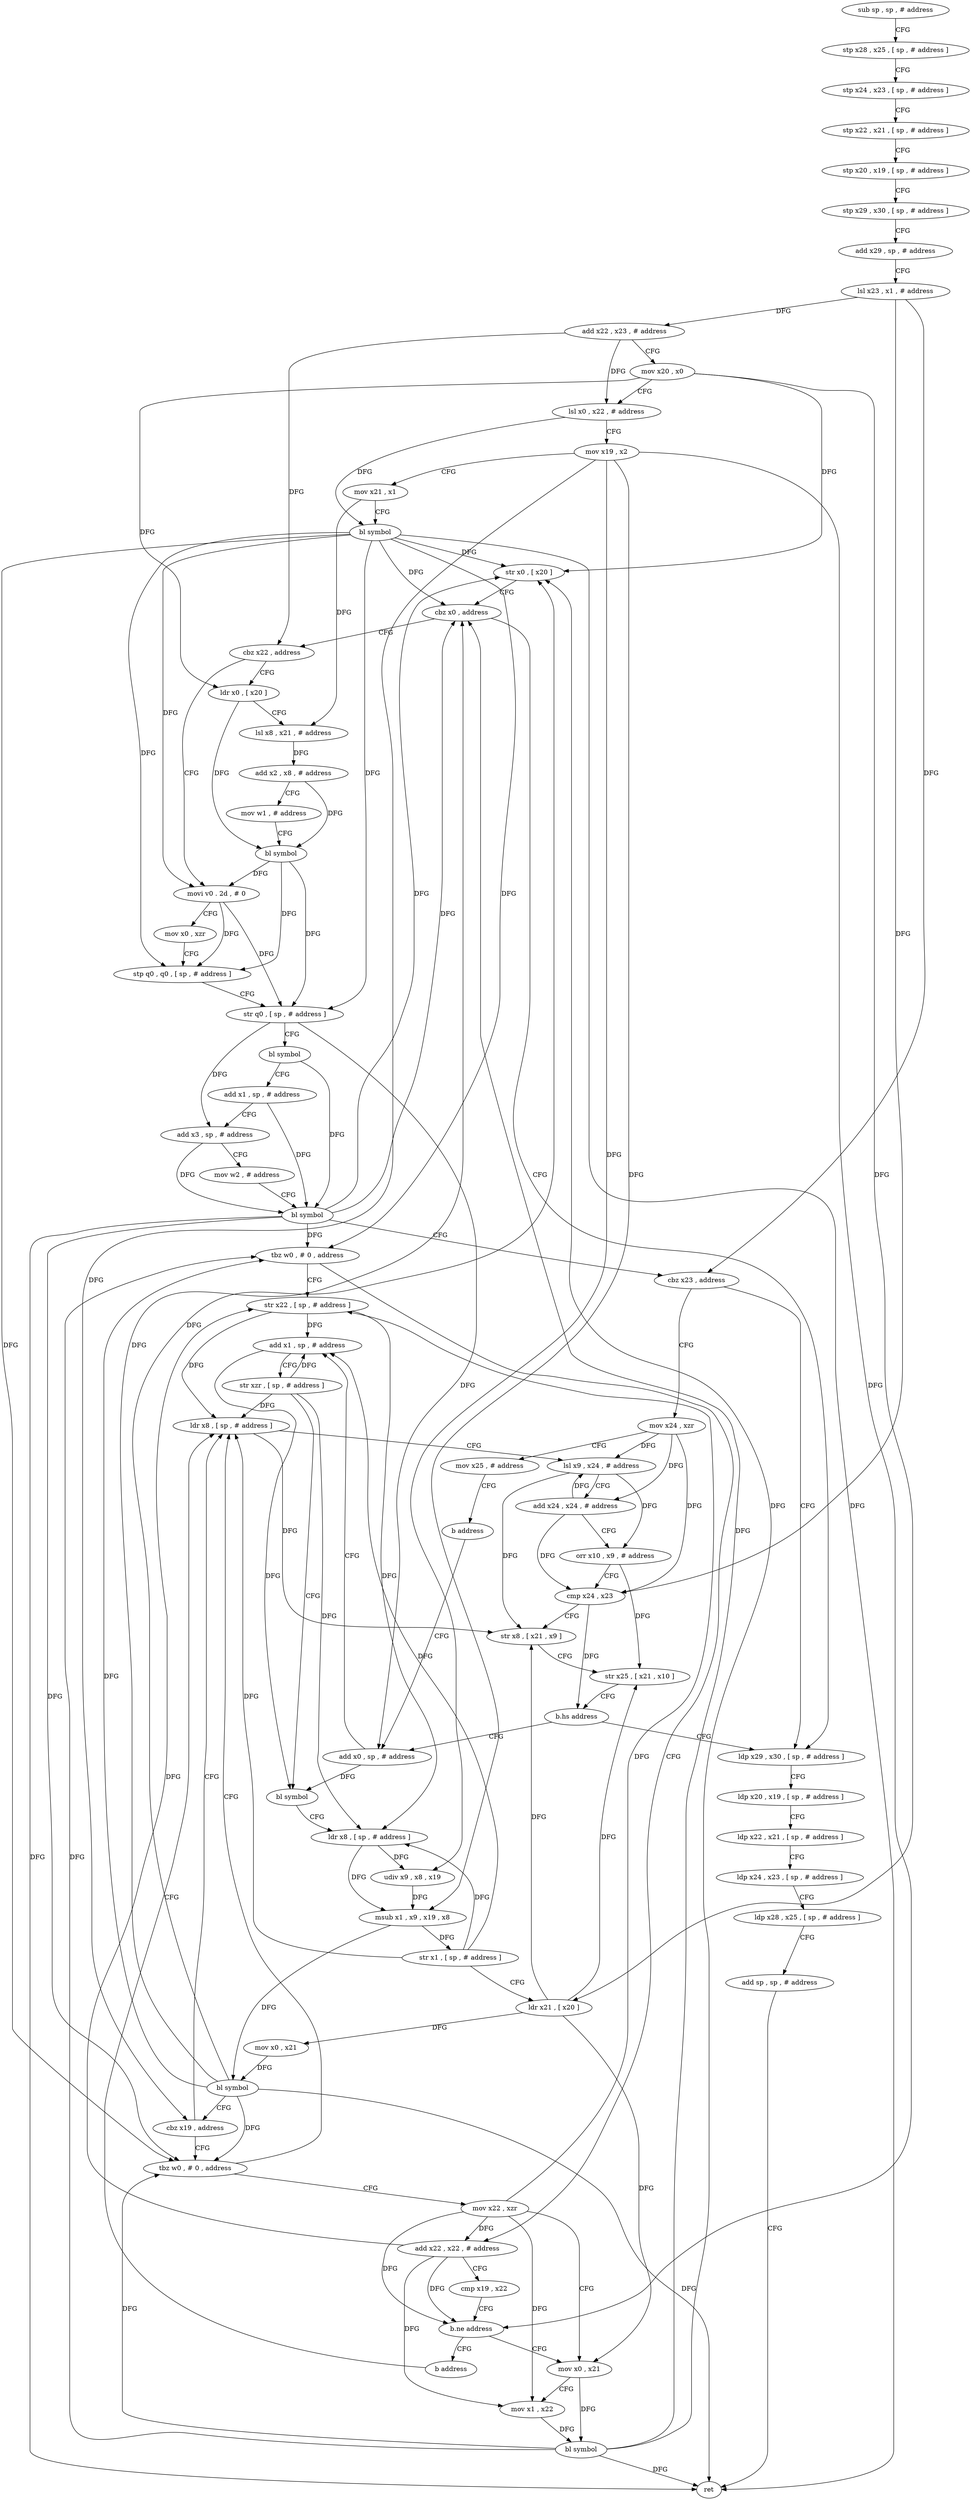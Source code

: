 digraph "func" {
"88872" [label = "sub sp , sp , # address" ]
"88876" [label = "stp x28 , x25 , [ sp , # address ]" ]
"88880" [label = "stp x24 , x23 , [ sp , # address ]" ]
"88884" [label = "stp x22 , x21 , [ sp , # address ]" ]
"88888" [label = "stp x20 , x19 , [ sp , # address ]" ]
"88892" [label = "stp x29 , x30 , [ sp , # address ]" ]
"88896" [label = "add x29 , sp , # address" ]
"88900" [label = "lsl x23 , x1 , # address" ]
"88904" [label = "add x22 , x23 , # address" ]
"88908" [label = "mov x20 , x0" ]
"88912" [label = "lsl x0 , x22 , # address" ]
"88916" [label = "mov x19 , x2" ]
"88920" [label = "mov x21 , x1" ]
"88924" [label = "bl symbol" ]
"88928" [label = "str x0 , [ x20 ]" ]
"88932" [label = "cbz x0 , address" ]
"89136" [label = "ldp x29 , x30 , [ sp , # address ]" ]
"88936" [label = "cbz x22 , address" ]
"89140" [label = "ldp x20 , x19 , [ sp , # address ]" ]
"89144" [label = "ldp x22 , x21 , [ sp , # address ]" ]
"89148" [label = "ldp x24 , x23 , [ sp , # address ]" ]
"89152" [label = "ldp x28 , x25 , [ sp , # address ]" ]
"89156" [label = "add sp , sp , # address" ]
"89160" [label = "ret" ]
"88960" [label = "movi v0 . 2d , # 0" ]
"88940" [label = "ldr x0 , [ x20 ]" ]
"88964" [label = "mov x0 , xzr" ]
"88968" [label = "stp q0 , q0 , [ sp , # address ]" ]
"88972" [label = "str q0 , [ sp , # address ]" ]
"88976" [label = "bl symbol" ]
"88980" [label = "add x1 , sp , # address" ]
"88984" [label = "add x3 , sp , # address" ]
"88988" [label = "mov w2 , # address" ]
"88992" [label = "bl symbol" ]
"88996" [label = "cbz x23 , address" ]
"89000" [label = "mov x24 , xzr" ]
"88944" [label = "lsl x8 , x21 , # address" ]
"88948" [label = "add x2 , x8 , # address" ]
"88952" [label = "mov w1 , # address" ]
"88956" [label = "bl symbol" ]
"89004" [label = "mov x25 , # address" ]
"89008" [label = "b address" ]
"89048" [label = "add x0 , sp , # address" ]
"89052" [label = "add x1 , sp , # address" ]
"89056" [label = "str xzr , [ sp , # address ]" ]
"89060" [label = "bl symbol" ]
"89064" [label = "ldr x8 , [ sp , # address ]" ]
"89068" [label = "udiv x9 , x8 , x19" ]
"89072" [label = "msub x1 , x9 , x19 , x8" ]
"89076" [label = "str x1 , [ sp , # address ]" ]
"89080" [label = "ldr x21 , [ x20 ]" ]
"89084" [label = "mov x0 , x21" ]
"89088" [label = "bl symbol" ]
"89092" [label = "cbz x19 , address" ]
"89016" [label = "ldr x8 , [ sp , # address ]" ]
"89096" [label = "tbz w0 , # 0 , address" ]
"89020" [label = "lsl x9 , x24 , # address" ]
"89024" [label = "add x24 , x24 , # address" ]
"89028" [label = "orr x10 , x9 , # address" ]
"89032" [label = "cmp x24 , x23" ]
"89036" [label = "str x8 , [ x21 , x9 ]" ]
"89040" [label = "str x25 , [ x21 , x10 ]" ]
"89044" [label = "b.hs address" ]
"89100" [label = "mov x22 , xzr" ]
"89104" [label = "mov x0 , x21" ]
"89012" [label = "str x22 , [ sp , # address ]" ]
"89120" [label = "add x22 , x22 , # address" ]
"89124" [label = "cmp x19 , x22" ]
"89128" [label = "b.ne address" ]
"89132" [label = "b address" ]
"89108" [label = "mov x1 , x22" ]
"89112" [label = "bl symbol" ]
"89116" [label = "tbz w0 , # 0 , address" ]
"88872" -> "88876" [ label = "CFG" ]
"88876" -> "88880" [ label = "CFG" ]
"88880" -> "88884" [ label = "CFG" ]
"88884" -> "88888" [ label = "CFG" ]
"88888" -> "88892" [ label = "CFG" ]
"88892" -> "88896" [ label = "CFG" ]
"88896" -> "88900" [ label = "CFG" ]
"88900" -> "88904" [ label = "DFG" ]
"88900" -> "88996" [ label = "DFG" ]
"88900" -> "89032" [ label = "DFG" ]
"88904" -> "88908" [ label = "CFG" ]
"88904" -> "88912" [ label = "DFG" ]
"88904" -> "88936" [ label = "DFG" ]
"88908" -> "88912" [ label = "CFG" ]
"88908" -> "88928" [ label = "DFG" ]
"88908" -> "88940" [ label = "DFG" ]
"88908" -> "89080" [ label = "DFG" ]
"88912" -> "88916" [ label = "CFG" ]
"88912" -> "88924" [ label = "DFG" ]
"88916" -> "88920" [ label = "CFG" ]
"88916" -> "89068" [ label = "DFG" ]
"88916" -> "89072" [ label = "DFG" ]
"88916" -> "89092" [ label = "DFG" ]
"88916" -> "89128" [ label = "DFG" ]
"88920" -> "88924" [ label = "CFG" ]
"88920" -> "88944" [ label = "DFG" ]
"88924" -> "88928" [ label = "DFG" ]
"88924" -> "88932" [ label = "DFG" ]
"88924" -> "89160" [ label = "DFG" ]
"88924" -> "89096" [ label = "DFG" ]
"88924" -> "89116" [ label = "DFG" ]
"88924" -> "88960" [ label = "DFG" ]
"88924" -> "88968" [ label = "DFG" ]
"88924" -> "88972" [ label = "DFG" ]
"88928" -> "88932" [ label = "CFG" ]
"88932" -> "89136" [ label = "CFG" ]
"88932" -> "88936" [ label = "CFG" ]
"89136" -> "89140" [ label = "CFG" ]
"88936" -> "88960" [ label = "CFG" ]
"88936" -> "88940" [ label = "CFG" ]
"89140" -> "89144" [ label = "CFG" ]
"89144" -> "89148" [ label = "CFG" ]
"89148" -> "89152" [ label = "CFG" ]
"89152" -> "89156" [ label = "CFG" ]
"89156" -> "89160" [ label = "CFG" ]
"88960" -> "88964" [ label = "CFG" ]
"88960" -> "88968" [ label = "DFG" ]
"88960" -> "88972" [ label = "DFG" ]
"88940" -> "88944" [ label = "CFG" ]
"88940" -> "88956" [ label = "DFG" ]
"88964" -> "88968" [ label = "CFG" ]
"88968" -> "88972" [ label = "CFG" ]
"88972" -> "88976" [ label = "CFG" ]
"88972" -> "88984" [ label = "DFG" ]
"88972" -> "89048" [ label = "DFG" ]
"88976" -> "88980" [ label = "CFG" ]
"88976" -> "88992" [ label = "DFG" ]
"88980" -> "88984" [ label = "CFG" ]
"88980" -> "88992" [ label = "DFG" ]
"88984" -> "88988" [ label = "CFG" ]
"88984" -> "88992" [ label = "DFG" ]
"88988" -> "88992" [ label = "CFG" ]
"88992" -> "88996" [ label = "CFG" ]
"88992" -> "88928" [ label = "DFG" ]
"88992" -> "88932" [ label = "DFG" ]
"88992" -> "89160" [ label = "DFG" ]
"88992" -> "89096" [ label = "DFG" ]
"88992" -> "89116" [ label = "DFG" ]
"88996" -> "89136" [ label = "CFG" ]
"88996" -> "89000" [ label = "CFG" ]
"89000" -> "89004" [ label = "CFG" ]
"89000" -> "89020" [ label = "DFG" ]
"89000" -> "89024" [ label = "DFG" ]
"89000" -> "89032" [ label = "DFG" ]
"88944" -> "88948" [ label = "DFG" ]
"88948" -> "88952" [ label = "CFG" ]
"88948" -> "88956" [ label = "DFG" ]
"88952" -> "88956" [ label = "CFG" ]
"88956" -> "88960" [ label = "DFG" ]
"88956" -> "88968" [ label = "DFG" ]
"88956" -> "88972" [ label = "DFG" ]
"89004" -> "89008" [ label = "CFG" ]
"89008" -> "89048" [ label = "CFG" ]
"89048" -> "89052" [ label = "CFG" ]
"89048" -> "89060" [ label = "DFG" ]
"89052" -> "89056" [ label = "CFG" ]
"89052" -> "89060" [ label = "DFG" ]
"89056" -> "89060" [ label = "CFG" ]
"89056" -> "89052" [ label = "DFG" ]
"89056" -> "89064" [ label = "DFG" ]
"89056" -> "89016" [ label = "DFG" ]
"89060" -> "89064" [ label = "CFG" ]
"89064" -> "89068" [ label = "DFG" ]
"89064" -> "89072" [ label = "DFG" ]
"89068" -> "89072" [ label = "DFG" ]
"89072" -> "89076" [ label = "DFG" ]
"89072" -> "89088" [ label = "DFG" ]
"89076" -> "89080" [ label = "CFG" ]
"89076" -> "89052" [ label = "DFG" ]
"89076" -> "89064" [ label = "DFG" ]
"89076" -> "89016" [ label = "DFG" ]
"89080" -> "89084" [ label = "DFG" ]
"89080" -> "89036" [ label = "DFG" ]
"89080" -> "89040" [ label = "DFG" ]
"89080" -> "89104" [ label = "DFG" ]
"89084" -> "89088" [ label = "DFG" ]
"89088" -> "89092" [ label = "CFG" ]
"89088" -> "88928" [ label = "DFG" ]
"89088" -> "88932" [ label = "DFG" ]
"89088" -> "89160" [ label = "DFG" ]
"89088" -> "89096" [ label = "DFG" ]
"89088" -> "89116" [ label = "DFG" ]
"89092" -> "89016" [ label = "CFG" ]
"89092" -> "89096" [ label = "CFG" ]
"89016" -> "89020" [ label = "CFG" ]
"89016" -> "89036" [ label = "DFG" ]
"89096" -> "89016" [ label = "CFG" ]
"89096" -> "89100" [ label = "CFG" ]
"89020" -> "89024" [ label = "CFG" ]
"89020" -> "89028" [ label = "DFG" ]
"89020" -> "89036" [ label = "DFG" ]
"89024" -> "89028" [ label = "CFG" ]
"89024" -> "89020" [ label = "DFG" ]
"89024" -> "89032" [ label = "DFG" ]
"89028" -> "89032" [ label = "CFG" ]
"89028" -> "89040" [ label = "DFG" ]
"89032" -> "89036" [ label = "CFG" ]
"89032" -> "89044" [ label = "DFG" ]
"89036" -> "89040" [ label = "CFG" ]
"89040" -> "89044" [ label = "CFG" ]
"89044" -> "89136" [ label = "CFG" ]
"89044" -> "89048" [ label = "CFG" ]
"89100" -> "89104" [ label = "CFG" ]
"89100" -> "89108" [ label = "DFG" ]
"89100" -> "89012" [ label = "DFG" ]
"89100" -> "89120" [ label = "DFG" ]
"89100" -> "89128" [ label = "DFG" ]
"89104" -> "89108" [ label = "CFG" ]
"89104" -> "89112" [ label = "DFG" ]
"89012" -> "89016" [ label = "DFG" ]
"89012" -> "89052" [ label = "DFG" ]
"89012" -> "89064" [ label = "DFG" ]
"89120" -> "89124" [ label = "CFG" ]
"89120" -> "89108" [ label = "DFG" ]
"89120" -> "89012" [ label = "DFG" ]
"89120" -> "89128" [ label = "DFG" ]
"89124" -> "89128" [ label = "CFG" ]
"89128" -> "89104" [ label = "CFG" ]
"89128" -> "89132" [ label = "CFG" ]
"89132" -> "89016" [ label = "CFG" ]
"89108" -> "89112" [ label = "DFG" ]
"89112" -> "89116" [ label = "DFG" ]
"89112" -> "88928" [ label = "DFG" ]
"89112" -> "88932" [ label = "DFG" ]
"89112" -> "89096" [ label = "DFG" ]
"89112" -> "89160" [ label = "DFG" ]
"89116" -> "89012" [ label = "CFG" ]
"89116" -> "89120" [ label = "CFG" ]
}
